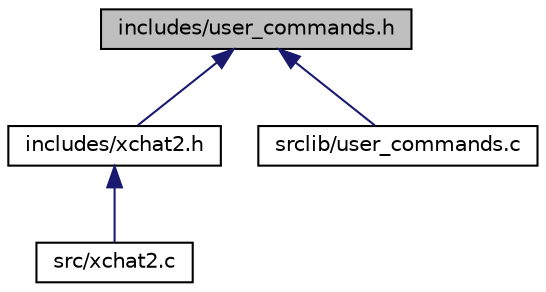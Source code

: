 digraph "includes/user_commands.h"
{
  edge [fontname="Helvetica",fontsize="10",labelfontname="Helvetica",labelfontsize="10"];
  node [fontname="Helvetica",fontsize="10",shape=record];
  Node1 [label="includes/user_commands.h",height=0.2,width=0.4,color="black", fillcolor="grey75", style="filled", fontcolor="black"];
  Node1 -> Node2 [dir="back",color="midnightblue",fontsize="10",style="solid",fontname="Helvetica"];
  Node2 [label="includes/xchat2.h",height=0.2,width=0.4,color="black", fillcolor="white", style="filled",URL="$xchat2_8h.html",tooltip="Declaraciones de funciones, definición de tipos: implementación de los callbacks de xchat2..."];
  Node2 -> Node3 [dir="back",color="midnightblue",fontsize="10",style="solid",fontname="Helvetica"];
  Node3 [label="src/xchat2.c",height=0.2,width=0.4,color="black", fillcolor="white", style="filled",URL="$xchat2_8c.html",tooltip="Fichero con principalmente la implementación de los callbacks de xchat2. "];
  Node1 -> Node4 [dir="back",color="midnightblue",fontsize="10",style="solid",fontname="Helvetica"];
  Node4 [label="srclib/user_commands.c",height=0.2,width=0.4,color="black", fillcolor="white", style="filled",URL="$user__commands_8c.html",tooltip="Implementacion de las funciones IRC de usuario de xchat2. "];
}

